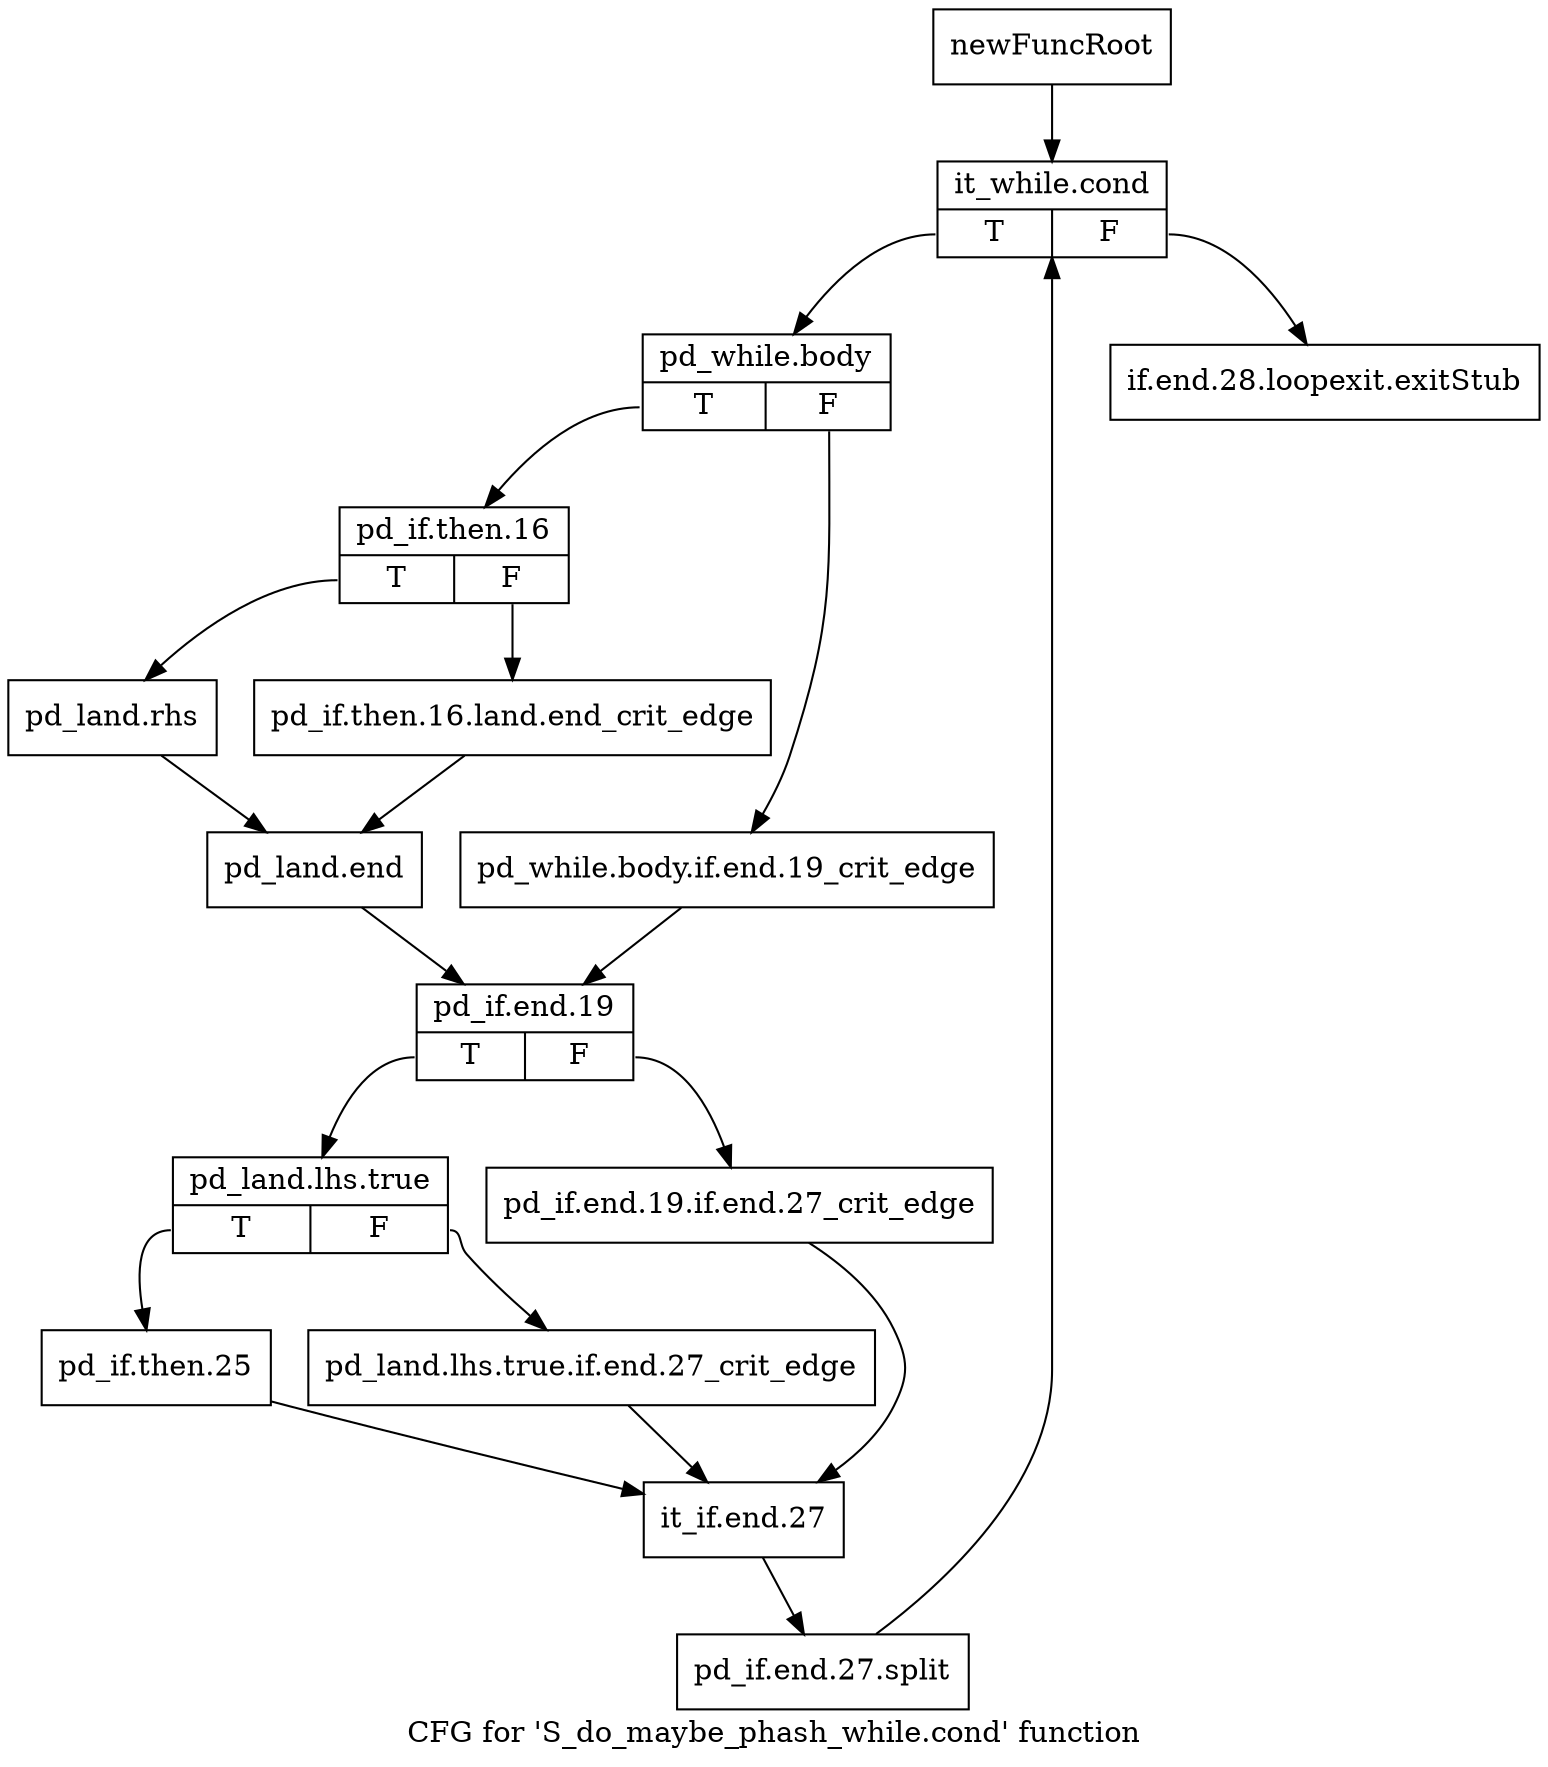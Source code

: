 digraph "CFG for 'S_do_maybe_phash_while.cond' function" {
	label="CFG for 'S_do_maybe_phash_while.cond' function";

	Node0x4faee90 [shape=record,label="{newFuncRoot}"];
	Node0x4faee90 -> Node0x4faef30;
	Node0x4faeee0 [shape=record,label="{if.end.28.loopexit.exitStub}"];
	Node0x4faef30 [shape=record,label="{it_while.cond|{<s0>T|<s1>F}}"];
	Node0x4faef30:s0 -> Node0x4faef80;
	Node0x4faef30:s1 -> Node0x4faeee0;
	Node0x4faef80 [shape=record,label="{pd_while.body|{<s0>T|<s1>F}}"];
	Node0x4faef80:s0 -> Node0x4faf020;
	Node0x4faef80:s1 -> Node0x4faefd0;
	Node0x4faefd0 [shape=record,label="{pd_while.body.if.end.19_crit_edge}"];
	Node0x4faefd0 -> Node0x4faf160;
	Node0x4faf020 [shape=record,label="{pd_if.then.16|{<s0>T|<s1>F}}"];
	Node0x4faf020:s0 -> Node0x4faf0c0;
	Node0x4faf020:s1 -> Node0x4faf070;
	Node0x4faf070 [shape=record,label="{pd_if.then.16.land.end_crit_edge}"];
	Node0x4faf070 -> Node0x4faf110;
	Node0x4faf0c0 [shape=record,label="{pd_land.rhs}"];
	Node0x4faf0c0 -> Node0x4faf110;
	Node0x4faf110 [shape=record,label="{pd_land.end}"];
	Node0x4faf110 -> Node0x4faf160;
	Node0x4faf160 [shape=record,label="{pd_if.end.19|{<s0>T|<s1>F}}"];
	Node0x4faf160:s0 -> Node0x4faf200;
	Node0x4faf160:s1 -> Node0x4faf1b0;
	Node0x4faf1b0 [shape=record,label="{pd_if.end.19.if.end.27_crit_edge}"];
	Node0x4faf1b0 -> Node0x4faf2f0;
	Node0x4faf200 [shape=record,label="{pd_land.lhs.true|{<s0>T|<s1>F}}"];
	Node0x4faf200:s0 -> Node0x4faf2a0;
	Node0x4faf200:s1 -> Node0x4faf250;
	Node0x4faf250 [shape=record,label="{pd_land.lhs.true.if.end.27_crit_edge}"];
	Node0x4faf250 -> Node0x4faf2f0;
	Node0x4faf2a0 [shape=record,label="{pd_if.then.25}"];
	Node0x4faf2a0 -> Node0x4faf2f0;
	Node0x4faf2f0 [shape=record,label="{it_if.end.27}"];
	Node0x4faf2f0 -> Node0x67312d0;
	Node0x67312d0 [shape=record,label="{pd_if.end.27.split}"];
	Node0x67312d0 -> Node0x4faef30;
}
